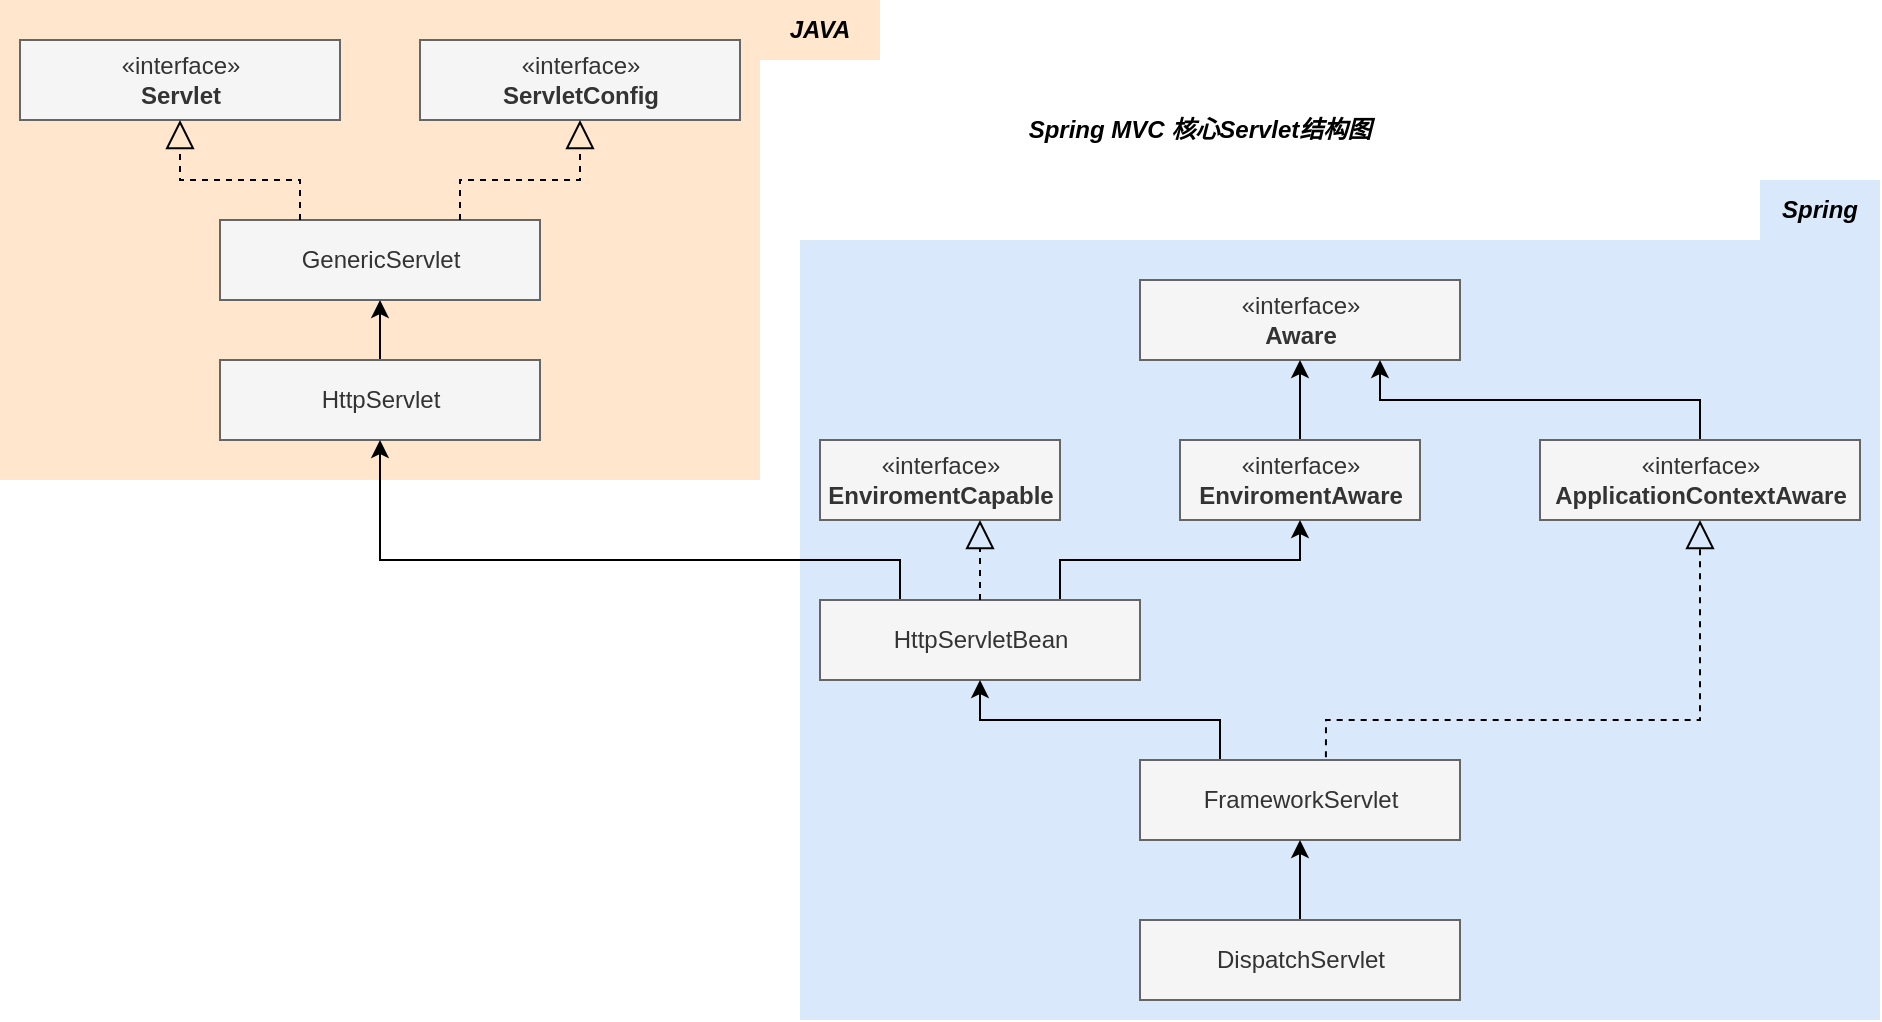 <mxfile version="16.2.6" type="github">
  <diagram id="1mm83CLafe0UnoxrH38e" name="Page-1">
    <mxGraphModel dx="-45" dy="513" grid="1" gridSize="10" guides="1" tooltips="1" connect="1" arrows="1" fold="1" page="1" pageScale="1" pageWidth="827" pageHeight="1169" math="0" shadow="0">
      <root>
        <mxCell id="0" />
        <mxCell id="1" parent="0" />
        <mxCell id="ovIjH7kmM88PJybYhvLl-30" value="" style="verticalLabelPosition=bottom;verticalAlign=top;html=1;shape=mxgraph.basic.rect;fillColor2=none;strokeWidth=1;size=20;indent=5;fillColor=#dae8fc;strokeColor=none;" vertex="1" parent="1">
          <mxGeometry x="1270" y="140" width="540" height="390" as="geometry" />
        </mxCell>
        <mxCell id="ovIjH7kmM88PJybYhvLl-9" value="" style="verticalLabelPosition=bottom;verticalAlign=top;html=1;shape=mxgraph.basic.rect;fillColor2=none;strokeWidth=1;size=20;indent=5;fillColor=#ffe6cc;strokeColor=none;" vertex="1" parent="1">
          <mxGeometry x="870" y="20" width="380" height="240" as="geometry" />
        </mxCell>
        <mxCell id="ovIjH7kmM88PJybYhvLl-1" value="«interface»&lt;br&gt;&lt;b&gt;Servlet&lt;/b&gt;" style="html=1;fillColor=#f5f5f5;fontColor=#333333;strokeColor=#666666;" vertex="1" parent="1">
          <mxGeometry x="880" y="40" width="160" height="40" as="geometry" />
        </mxCell>
        <mxCell id="ovIjH7kmM88PJybYhvLl-2" value="«interface»&lt;br&gt;&lt;b&gt;ServletConfig&lt;/b&gt;" style="html=1;fillColor=#f5f5f5;fontColor=#333333;strokeColor=#666666;" vertex="1" parent="1">
          <mxGeometry x="1080" y="40" width="160" height="40" as="geometry" />
        </mxCell>
        <mxCell id="ovIjH7kmM88PJybYhvLl-3" value="GenericServlet" style="html=1;fillColor=#f5f5f5;fontColor=#333333;strokeColor=#666666;" vertex="1" parent="1">
          <mxGeometry x="980" y="130" width="160" height="40" as="geometry" />
        </mxCell>
        <mxCell id="ovIjH7kmM88PJybYhvLl-4" value="" style="endArrow=block;dashed=1;endFill=0;endSize=12;html=1;rounded=0;exitX=0.25;exitY=0;exitDx=0;exitDy=0;" edge="1" parent="1" source="ovIjH7kmM88PJybYhvLl-3" target="ovIjH7kmM88PJybYhvLl-1">
          <mxGeometry width="160" relative="1" as="geometry">
            <mxPoint x="890" y="220" as="sourcePoint" />
            <mxPoint x="1050" y="220" as="targetPoint" />
            <Array as="points">
              <mxPoint x="1020" y="110" />
              <mxPoint x="990" y="110" />
              <mxPoint x="960" y="110" />
            </Array>
          </mxGeometry>
        </mxCell>
        <mxCell id="ovIjH7kmM88PJybYhvLl-5" value="" style="endArrow=block;dashed=1;endFill=0;endSize=12;html=1;rounded=0;entryX=0.5;entryY=1;entryDx=0;entryDy=0;exitX=0.75;exitY=0;exitDx=0;exitDy=0;" edge="1" parent="1" source="ovIjH7kmM88PJybYhvLl-3" target="ovIjH7kmM88PJybYhvLl-2">
          <mxGeometry width="160" relative="1" as="geometry">
            <mxPoint x="1080" y="130" as="sourcePoint" />
            <mxPoint x="1240" y="130" as="targetPoint" />
            <Array as="points">
              <mxPoint x="1100" y="110" />
              <mxPoint x="1160" y="110" />
            </Array>
          </mxGeometry>
        </mxCell>
        <mxCell id="ovIjH7kmM88PJybYhvLl-7" style="edgeStyle=orthogonalEdgeStyle;rounded=0;orthogonalLoop=1;jettySize=auto;html=1;exitX=0.5;exitY=0;exitDx=0;exitDy=0;entryX=0.5;entryY=1;entryDx=0;entryDy=0;" edge="1" parent="1" source="ovIjH7kmM88PJybYhvLl-6" target="ovIjH7kmM88PJybYhvLl-3">
          <mxGeometry relative="1" as="geometry" />
        </mxCell>
        <mxCell id="ovIjH7kmM88PJybYhvLl-6" value="HttpServlet" style="html=1;fillColor=#f5f5f5;fontColor=#333333;strokeColor=#666666;" vertex="1" parent="1">
          <mxGeometry x="980" y="200" width="160" height="40" as="geometry" />
        </mxCell>
        <mxCell id="ovIjH7kmM88PJybYhvLl-10" value="«interface»&lt;br&gt;&lt;b&gt;Aware&lt;/b&gt;" style="html=1;fillColor=#f5f5f5;fontColor=#333333;strokeColor=#666666;" vertex="1" parent="1">
          <mxGeometry x="1440" y="160" width="160" height="40" as="geometry" />
        </mxCell>
        <mxCell id="ovIjH7kmM88PJybYhvLl-11" value="«interface»&lt;br&gt;&lt;b&gt;EnviromentCapable&lt;/b&gt;" style="html=1;fillColor=#f5f5f5;fontColor=#333333;strokeColor=#666666;" vertex="1" parent="1">
          <mxGeometry x="1280" y="240" width="120" height="40" as="geometry" />
        </mxCell>
        <mxCell id="ovIjH7kmM88PJybYhvLl-14" style="edgeStyle=orthogonalEdgeStyle;rounded=0;orthogonalLoop=1;jettySize=auto;html=1;exitX=0.5;exitY=0;exitDx=0;exitDy=0;entryX=0.5;entryY=1;entryDx=0;entryDy=0;" edge="1" parent="1" source="ovIjH7kmM88PJybYhvLl-12" target="ovIjH7kmM88PJybYhvLl-10">
          <mxGeometry relative="1" as="geometry" />
        </mxCell>
        <mxCell id="ovIjH7kmM88PJybYhvLl-12" value="«interface»&lt;br&gt;&lt;b&gt;EnviromentAware&lt;/b&gt;" style="html=1;fillColor=#f5f5f5;fontColor=#333333;strokeColor=#666666;" vertex="1" parent="1">
          <mxGeometry x="1460" y="240" width="120" height="40" as="geometry" />
        </mxCell>
        <mxCell id="ovIjH7kmM88PJybYhvLl-17" style="edgeStyle=orthogonalEdgeStyle;rounded=0;orthogonalLoop=1;jettySize=auto;html=1;exitX=0.5;exitY=0;exitDx=0;exitDy=0;entryX=0.75;entryY=1;entryDx=0;entryDy=0;" edge="1" parent="1" source="ovIjH7kmM88PJybYhvLl-13" target="ovIjH7kmM88PJybYhvLl-10">
          <mxGeometry relative="1" as="geometry" />
        </mxCell>
        <mxCell id="ovIjH7kmM88PJybYhvLl-13" value="«interface»&lt;br&gt;&lt;b&gt;ApplicationContextAware&lt;/b&gt;" style="html=1;fillColor=#f5f5f5;fontColor=#333333;strokeColor=#666666;" vertex="1" parent="1">
          <mxGeometry x="1640" y="240" width="160" height="40" as="geometry" />
        </mxCell>
        <mxCell id="ovIjH7kmM88PJybYhvLl-20" style="edgeStyle=orthogonalEdgeStyle;rounded=0;orthogonalLoop=1;jettySize=auto;html=1;exitX=0.25;exitY=0;exitDx=0;exitDy=0;entryX=0.5;entryY=1;entryDx=0;entryDy=0;" edge="1" parent="1" source="ovIjH7kmM88PJybYhvLl-18" target="ovIjH7kmM88PJybYhvLl-6">
          <mxGeometry relative="1" as="geometry">
            <Array as="points">
              <mxPoint x="1320" y="300" />
              <mxPoint x="1060" y="300" />
            </Array>
          </mxGeometry>
        </mxCell>
        <mxCell id="ovIjH7kmM88PJybYhvLl-24" style="edgeStyle=orthogonalEdgeStyle;rounded=0;orthogonalLoop=1;jettySize=auto;html=1;exitX=0.75;exitY=0;exitDx=0;exitDy=0;entryX=0.5;entryY=1;entryDx=0;entryDy=0;" edge="1" parent="1" source="ovIjH7kmM88PJybYhvLl-18" target="ovIjH7kmM88PJybYhvLl-12">
          <mxGeometry relative="1" as="geometry" />
        </mxCell>
        <mxCell id="ovIjH7kmM88PJybYhvLl-18" value="HttpServletBean" style="html=1;fillColor=#f5f5f5;fontColor=#333333;strokeColor=#666666;" vertex="1" parent="1">
          <mxGeometry x="1280" y="320" width="160" height="40" as="geometry" />
        </mxCell>
        <mxCell id="ovIjH7kmM88PJybYhvLl-21" value="" style="endArrow=block;dashed=1;endFill=0;endSize=12;html=1;rounded=0;exitX=0.5;exitY=0;exitDx=0;exitDy=0;" edge="1" parent="1" source="ovIjH7kmM88PJybYhvLl-18">
          <mxGeometry width="160" relative="1" as="geometry">
            <mxPoint x="1350" y="320" as="sourcePoint" />
            <mxPoint x="1360" y="280" as="targetPoint" />
          </mxGeometry>
        </mxCell>
        <mxCell id="ovIjH7kmM88PJybYhvLl-27" style="edgeStyle=orthogonalEdgeStyle;rounded=0;orthogonalLoop=1;jettySize=auto;html=1;exitX=0.25;exitY=0;exitDx=0;exitDy=0;entryX=0.5;entryY=1;entryDx=0;entryDy=0;" edge="1" parent="1" source="ovIjH7kmM88PJybYhvLl-25" target="ovIjH7kmM88PJybYhvLl-18">
          <mxGeometry relative="1" as="geometry">
            <mxPoint x="1360" y="380" as="targetPoint" />
          </mxGeometry>
        </mxCell>
        <mxCell id="ovIjH7kmM88PJybYhvLl-25" value="FrameworkServlet" style="html=1;fillColor=#f5f5f5;fontColor=#333333;strokeColor=#666666;" vertex="1" parent="1">
          <mxGeometry x="1440" y="400" width="160" height="40" as="geometry" />
        </mxCell>
        <mxCell id="ovIjH7kmM88PJybYhvLl-26" value="" style="endArrow=block;dashed=1;endFill=0;endSize=12;html=1;rounded=0;exitX=0.581;exitY=-0.033;exitDx=0;exitDy=0;entryX=0.5;entryY=1;entryDx=0;entryDy=0;exitPerimeter=0;" edge="1" parent="1" source="ovIjH7kmM88PJybYhvLl-25" target="ovIjH7kmM88PJybYhvLl-13">
          <mxGeometry width="160" relative="1" as="geometry">
            <mxPoint x="1570" y="310" as="sourcePoint" />
            <mxPoint x="1730" y="310" as="targetPoint" />
            <Array as="points">
              <mxPoint x="1533" y="380" />
              <mxPoint x="1720" y="380" />
            </Array>
          </mxGeometry>
        </mxCell>
        <mxCell id="ovIjH7kmM88PJybYhvLl-29" style="edgeStyle=orthogonalEdgeStyle;rounded=0;orthogonalLoop=1;jettySize=auto;html=1;exitX=0.5;exitY=0;exitDx=0;exitDy=0;entryX=0.5;entryY=1;entryDx=0;entryDy=0;" edge="1" parent="1" source="ovIjH7kmM88PJybYhvLl-28" target="ovIjH7kmM88PJybYhvLl-25">
          <mxGeometry relative="1" as="geometry" />
        </mxCell>
        <mxCell id="ovIjH7kmM88PJybYhvLl-28" value="DispatchServlet" style="html=1;fillColor=#f5f5f5;fontColor=#333333;strokeColor=#666666;" vertex="1" parent="1">
          <mxGeometry x="1440" y="480" width="160" height="40" as="geometry" />
        </mxCell>
        <mxCell id="ovIjH7kmM88PJybYhvLl-31" value="&lt;b&gt;&lt;i&gt;JAVA&lt;/i&gt;&lt;/b&gt;" style="text;html=1;strokeColor=none;fillColor=#ffe6cc;align=center;verticalAlign=middle;whiteSpace=wrap;rounded=0;" vertex="1" parent="1">
          <mxGeometry x="1250" y="20" width="60" height="30" as="geometry" />
        </mxCell>
        <mxCell id="ovIjH7kmM88PJybYhvLl-32" value="&lt;b&gt;&lt;i&gt;Spring&lt;/i&gt;&lt;/b&gt;" style="text;html=1;strokeColor=none;fillColor=#dae8fc;align=center;verticalAlign=middle;whiteSpace=wrap;rounded=0;" vertex="1" parent="1">
          <mxGeometry x="1750" y="110" width="60" height="30" as="geometry" />
        </mxCell>
        <mxCell id="ovIjH7kmM88PJybYhvLl-33" value="&lt;b&gt;&lt;i&gt;Spring MVC 核心Servlet结构图&lt;/i&gt;&lt;/b&gt;" style="text;html=1;align=center;verticalAlign=middle;whiteSpace=wrap;rounded=0;" vertex="1" parent="1">
          <mxGeometry x="1250" y="70" width="440" height="30" as="geometry" />
        </mxCell>
      </root>
    </mxGraphModel>
  </diagram>
</mxfile>
